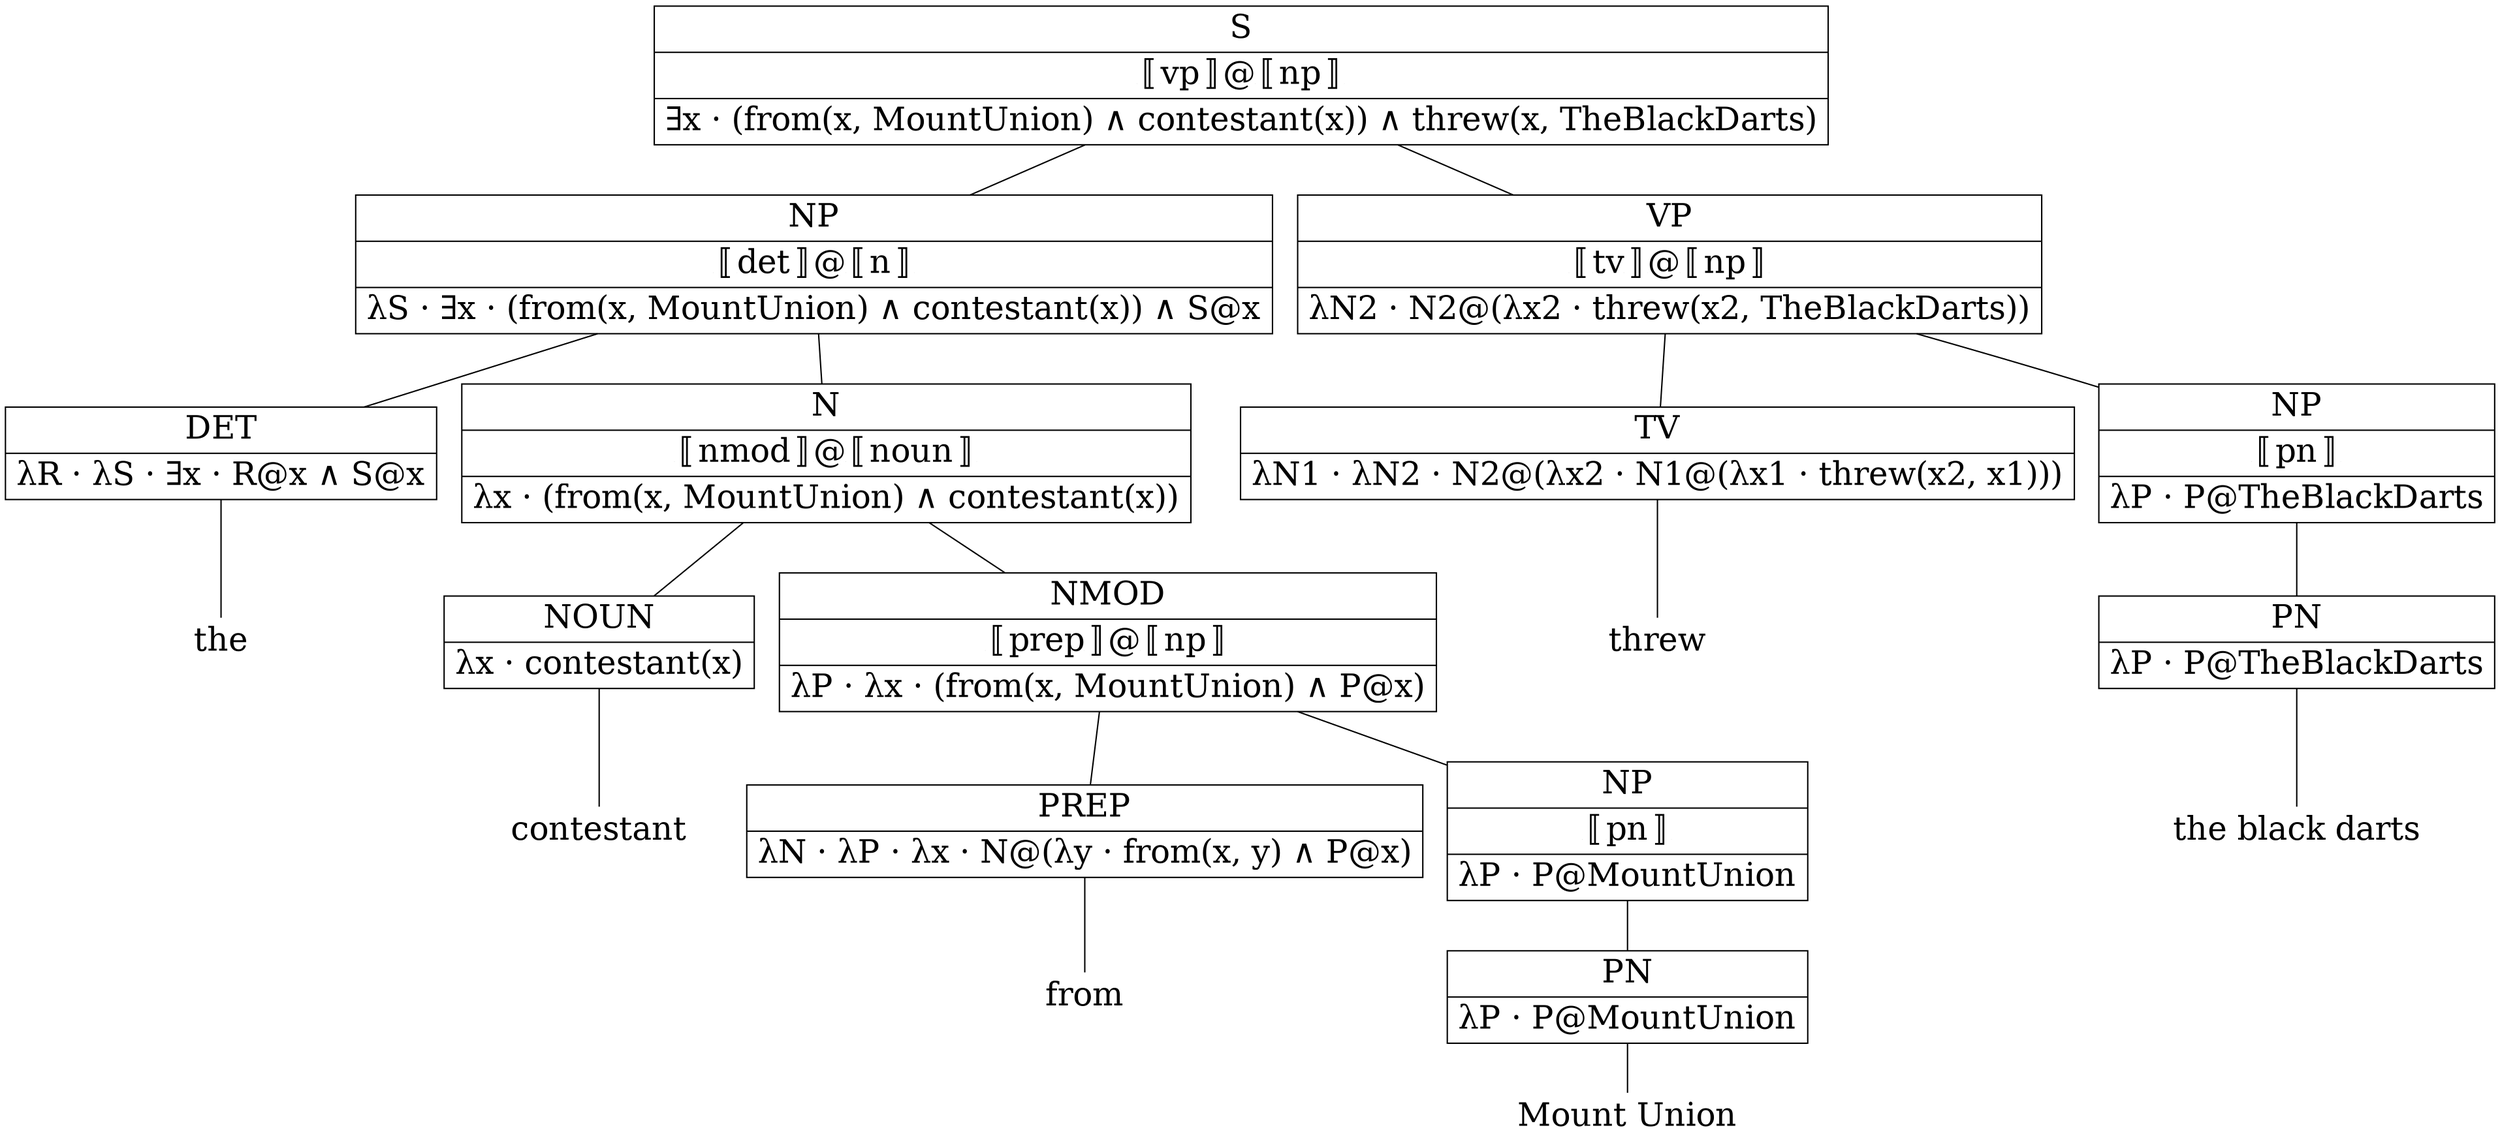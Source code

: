graph example {
  node [fontsize = 24];
  node [shape = none] the contestant from "Mount Union" threw "the black darts";
  node [shape = record];

  s -- {np1 vp}
  np1 -- {det n}
  det -- the
  n -- {noun nmod}
  noun -- contestant
  nmod -- {prep np2}
  prep -- from
  np2 -- pn1
  pn1 -- "Mount Union"
  vp -- tv, np3
  tv -- threw
  np3 -- pn2
  pn2 -- "the black darts"

  // det [label = "det\n&lambda;R &middot; &lambda;S &middot; &exist;x &middot; R@x &and; S@x"]
  // noun [label = "noun\n&lambda;x &middot; contestant(x)"]
  // prep [label = "prep\n&lambda;N &middot; &lambda;P &middot; &lambda;x &middot; N@(&lambda;y &middot; from(x, y) &and; P@x)"]
  // pn1 [label = "pn\n&lambda;P &middot; P@MountUnion"]
  // tv [label = "tv\n&lambda;N1 &middot; &lambda;N2 &middot; N2@(&lambda;x2 &middot; N1@(&lambda;x1 &middot; threw(x2, x1)))"]
  // pn2 [label = "pn\n&lambda;P &middot; P@TheBlackDarts"]

  // np2 [label = "np\n&#x301a;pn&#x301b;\n&lambda;P &middot; P@MountUnion"]
  // np3 [label = "np\n&#x301a;pn&#x301b;\n&lambda;P &middot; P@TheBlackDarts"]

  // vp [label = "vp\n&#x301a;tv&#x301b;@&#x301a;np&#x301b;\n&lambda;N2 &middot; N2@(&lambda;x2 &middot; threw(x2, TheBlackDarts))"]

  // nmod [label = "nmod\n&#x301a;prep&#x301b;@&#x301a;np&#x301b;\n&lambda;P &middot; &lambda;x &middot; (from(x, MountUnion) &and; P@x)"]
  // n [label = "n\n&#x301a;nmod&#x301b;@&#x301a;noun&#x301b;\n&lambda;x &middot; (from(x, MountUnion) &and; contestant(x))"]
  // np1 [label = "np\n&#x301a;det&#x301b;@&#x301a;n&#x301b;\n&lambda;S &middot; &exist;x &middot; (from(x, MountUnion) &and; contestant(x)) &and; S@x"];
  // s [label = "s\n&#x301a;vp&#x301b;@&#x301a;np&#x301b;\n&exist;x &middot; (from(x, MountUnion) &and; contestant(x)) &and; threw(x, TheBlackDarts)"]

  // det [label = "{DET|&lambda;R &middot; &lambda;S &middot; &exist;x &middot; R@x &and; S@x}"];
  // noun [label = <<FONT COLOR="#2D2D8A">NOUN</FONT><br />&lambda;x &middot; contestant(x)>];
  // prep [label = <<FONT COLOR="#2D2D8A">PREP</FONT><br />&lambda;N &middot; &lambda;P &middot; &lambda;x &middot; N@(&lambda;y &middot; from(x, y) &and; P@x)>];
  // pn1 [label = <<FONT COLOR="#2D2D8A">PN</FONT><br />&lambda;P &middot; P@MountUnion>];
  // tv [label = <<FONT COLOR="#2D2D8A">TV</FONT><br />&lambda;N1 &middot; &lambda;N2 &middot; N2@(&lambda;x2 &middot; N1@(&lambda;x1 &middot; threw(x2, x1)))>];
  // pn2 [label = <<FONT COLOR="#2D2D8A">PN</FONT><br />&lambda;P &middot; P@TheBlackDarts>];

  // np2 [label = <<FONT COLOR="#2D2D8A">NP</FONT><br />&#x301a;PN&#x301b;<br />&lambda;P &middot; P@MountUnion>];
  // np3 [label = <<FONT COLOR="#2D2D8A">NP</FONT><br />&#x301a;PN&#x301b;<br />&lambda;P &middot; P@TheBlackDarts>];

  // vp [label = <<FONT COLOR="#2D2D8A">VP</FONT><br />&#x301a;TV&#x301b;@&#x301a;NP&#x301b;<br />&lambda;N2 &middot; N2@(&lambda;x2 &middot; threw(x2, TheBlackDarts))>];

  // nmod [label = <<FONT COLOR="#2D2D8A">NMOD</FONT><br />&#x301a;PREP&#x301b;@&#x301a;NP&#x301b;<br />&lambda;P &middot; &lambda;x &middot; (from(x, MountUnion) &and; P@x)>];
  // n [label = <<FONT COLOR="#2D2D8A">N</FONT><br />&#x301a;NMOD&#x301b;@&#x301a;NOUN&#x301b;<br />&lambda;x &middot; (from(x, MountUnion) &and; contestant(x))>];
  // np1 [label = <<FONT COLOR="#2D2D8A">NP</FONT><br />&#x301a;DET&#x301b;@&#x301a;N&#x301b;<br />&lambda;S &middot; &exist;x &middot; (from(x, MountUnion) &and; contestant(x)) &and; S@x>];
  // s [label = <<FONT COLOR="#2D2D8A">S</FONT><br />&#x301a;VP&#x301b;@&#x301a;NP&#x301b;<br />&exist;x &middot; (from(x, MountUnion) &and; contestant(x)) &and; threw(x, TheBlackDarts)>];

  det [label = "{DET|&lambda;R &middot; &lambda;S &middot; &exist;x &middot; R@x &and; S@x}"]
  noun [label = "{NOUN|&lambda;x &middot; contestant(x)}"]
  prep [label = "{PREP|&lambda;N &middot; &lambda;P &middot; &lambda;x &middot; N@(&lambda;y &middot; from(x, y) &and; P@x)}"]
  pn1 [label = "{PN|&lambda;P &middot; P@MountUnion}"]
  tv [label = "{TV|&lambda;N1 &middot; &lambda;N2 &middot; N2@(&lambda;x2 &middot; N1@(&lambda;x1 &middot; threw(x2, x1)))}"]
  pn2 [label = "{PN|&lambda;P &middot; P@TheBlackDarts}"]

  np2 [label = "{NP|&#x301a;pn&#x301b;|&lambda;P &middot; P@MountUnion}"]
  np3 [label = "{NP|&#x301a;pn&#x301b;|&lambda;P &middot; P@TheBlackDarts}"]

  vp [label = "{VP|&#x301a;tv&#x301b;@&#x301a;np&#x301b;|&lambda;N2 &middot; N2@(&lambda;x2 &middot; threw(x2, TheBlackDarts))}"]

  nmod [label = "{NMOD|&#x301a;prep&#x301b;@&#x301a;np&#x301b;|&lambda;P &middot; &lambda;x &middot; (from(x, MountUnion) &and; P@x)}"]
  n [label = "{N|&#x301a;nmod&#x301b;@&#x301a;noun&#x301b;|&lambda;x &middot; (from(x, MountUnion) &and; contestant(x))}"]
  np1 [label = "{NP|&#x301a;det&#x301b;@&#x301a;n&#x301b;|&lambda;S &middot; &exist;x &middot; (from(x, MountUnion) &and; contestant(x)) &and; S@x}"];
  s [label = "{S|&#x301a;vp&#x301b;@&#x301a;np&#x301b;|&exist;x &middot; (from(x, MountUnion) &and; contestant(x)) &and; threw(x, TheBlackDarts)}"]
}
